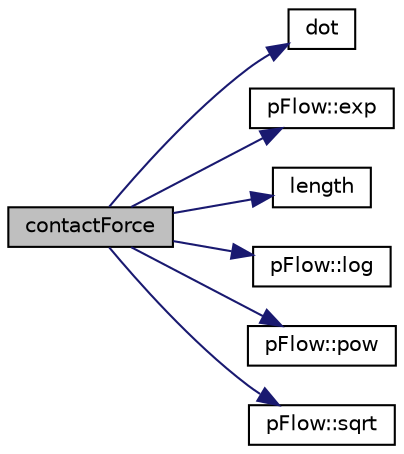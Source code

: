 digraph "contactForce"
{
 // LATEX_PDF_SIZE
  edge [fontname="Helvetica",fontsize="10",labelfontname="Helvetica",labelfontsize="10"];
  node [fontname="Helvetica",fontsize="10",shape=record];
  rankdir="LR";
  Node1 [label="contactForce",height=0.2,width=0.4,color="black", fillcolor="grey75", style="filled", fontcolor="black",tooltip=" "];
  Node1 -> Node2 [color="midnightblue",fontsize="10",style="solid",fontname="Helvetica"];
  Node2 [label="dot",height=0.2,width=0.4,color="black", fillcolor="white", style="filled",URL="$quadrupleFwd_8hpp.html#a6b8bdd44e6ac0d39b65ebd0eef5d4600",tooltip=" "];
  Node1 -> Node3 [color="midnightblue",fontsize="10",style="solid",fontname="Helvetica"];
  Node3 [label="pFlow::exp",height=0.2,width=0.4,color="black", fillcolor="white", style="filled",URL="$namespacepFlow.html#a26eee5e026a2a0badac2a4c563710226",tooltip=" "];
  Node1 -> Node4 [color="midnightblue",fontsize="10",style="solid",fontname="Helvetica"];
  Node4 [label="length",height=0.2,width=0.4,color="black", fillcolor="white", style="filled",URL="$tripleFwd_8hpp.html#ae1449f1d56abab2ec4d0f00b685fc478",tooltip=" "];
  Node1 -> Node5 [color="midnightblue",fontsize="10",style="solid",fontname="Helvetica"];
  Node5 [label="pFlow::log",height=0.2,width=0.4,color="black", fillcolor="white", style="filled",URL="$namespacepFlow.html#a049f17117180c922d3a418fea0f1c4b4",tooltip=" "];
  Node1 -> Node6 [color="midnightblue",fontsize="10",style="solid",fontname="Helvetica"];
  Node6 [label="pFlow::pow",height=0.2,width=0.4,color="black", fillcolor="white", style="filled",URL="$namespacepFlow.html#a68649a07973f2ed86e65754aec1aa7f4",tooltip=" "];
  Node1 -> Node7 [color="midnightblue",fontsize="10",style="solid",fontname="Helvetica"];
  Node7 [label="pFlow::sqrt",height=0.2,width=0.4,color="black", fillcolor="white", style="filled",URL="$namespacepFlow.html#a496bce895c9a3f6202f9272233be5cb3",tooltip=" "];
}
